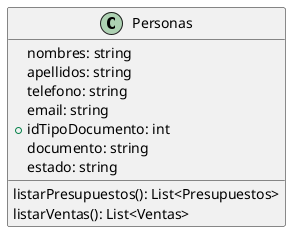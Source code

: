 @startuml Personas
class Personas{
   nombres: string
   apellidos: string
   telefono: string
   email: string
   +idTipoDocumento: int
   documento: string
   estado: string

   
   listarPresupuestos(): List<Presupuestos>
   listarVentas(): List<Ventas>
}
@enduml
